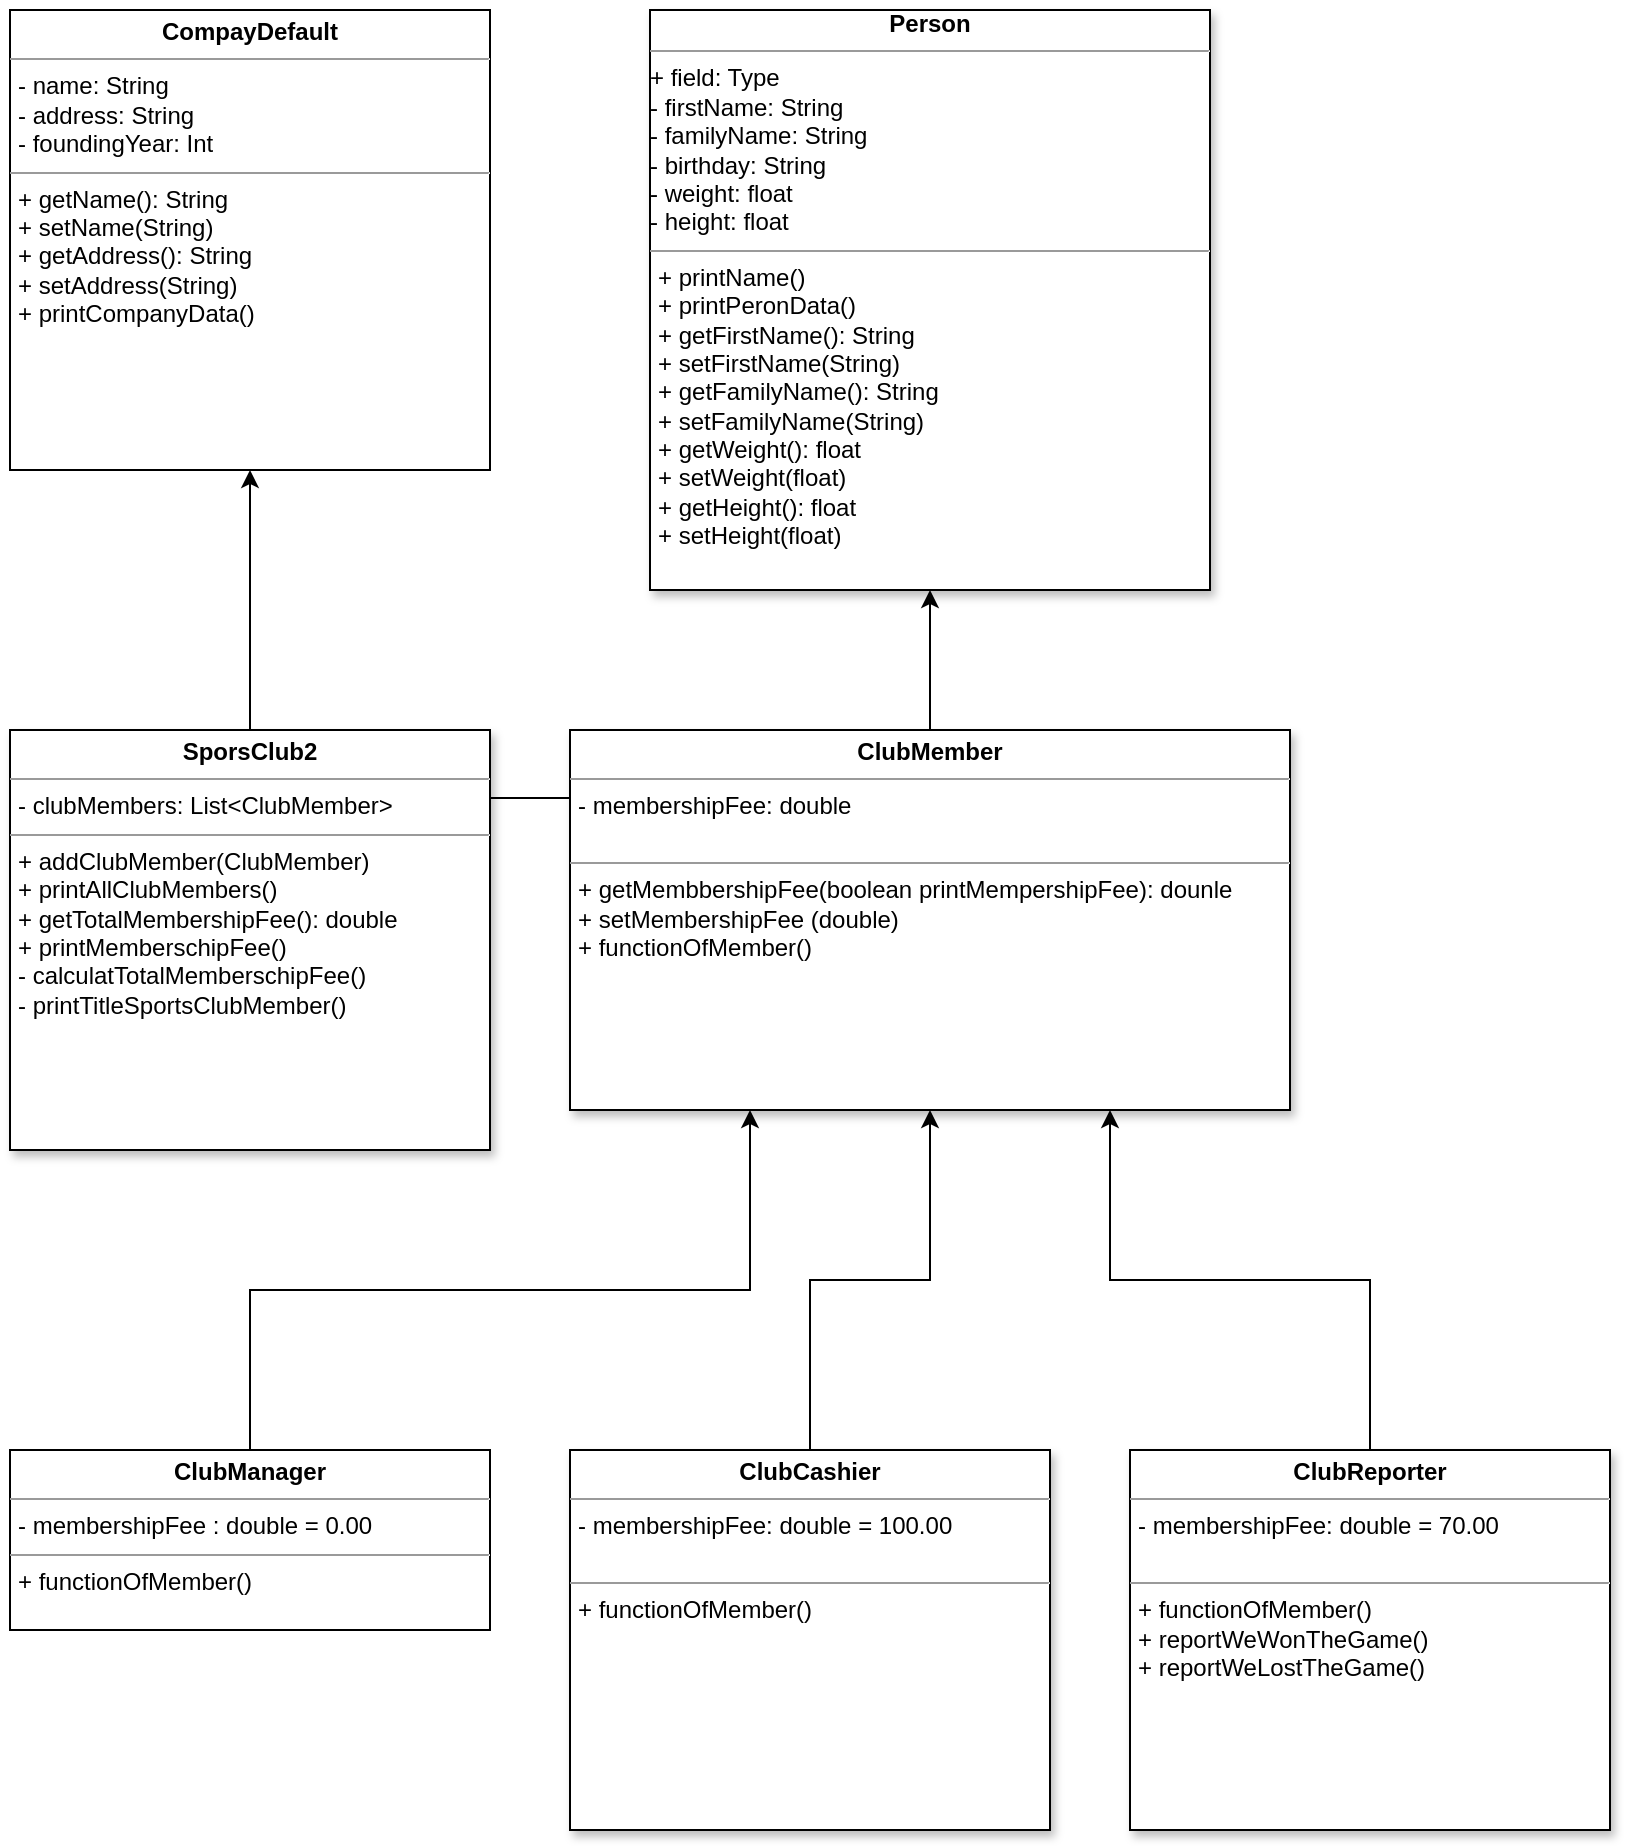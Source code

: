 <mxfile version="12.9.13" type="device"><diagram name="Page-1" id="c4acf3e9-155e-7222-9cf6-157b1a14988f"><mxGraphModel dx="2076" dy="1214" grid="1" gridSize="10" guides="1" tooltips="1" connect="1" arrows="1" fold="1" page="1" pageScale="1" pageWidth="850" pageHeight="1100" background="#ffffff" math="0" shadow="0"><root><mxCell id="0"/><mxCell id="1" parent="0"/><mxCell id="5d2195bd80daf111-19" value="&lt;p style=&quot;margin: 0px ; margin-top: 4px ; text-align: center&quot;&gt;&lt;b&gt;CompayDefault&lt;/b&gt;&lt;/p&gt;&lt;hr size=&quot;1&quot;&gt;&lt;p style=&quot;margin: 0px ; margin-left: 4px&quot;&gt;- name: String&lt;br&gt;- address: String&lt;/p&gt;&lt;p style=&quot;margin: 0px ; margin-left: 4px&quot;&gt;- foundingYear: Int&lt;/p&gt;&lt;hr size=&quot;1&quot;&gt;&lt;p style=&quot;margin: 0px ; margin-left: 4px&quot;&gt;+ getName(): String&lt;br&gt;+ setName(String)&lt;/p&gt;&lt;p style=&quot;margin: 0px ; margin-left: 4px&quot;&gt;+ getAddress(): String&lt;/p&gt;&lt;p style=&quot;margin: 0px ; margin-left: 4px&quot;&gt;+ setAddress(String)&lt;/p&gt;&lt;p style=&quot;margin: 0px ; margin-left: 4px&quot;&gt;+ printCompanyData()&lt;/p&gt;" style="verticalAlign=top;align=left;overflow=fill;fontSize=12;fontFamily=Helvetica;html=1;rounded=0;shadow=0;comic=0;labelBackgroundColor=none;strokeWidth=1" parent="1" vertex="1"><mxGeometry x="40" y="40" width="240" height="230" as="geometry"/></mxCell><mxCell id="MdGmRnlIeWeF7lDi09_X-28" value="" style="edgeStyle=orthogonalEdgeStyle;rounded=0;orthogonalLoop=1;jettySize=auto;html=1;entryX=0.5;entryY=1;entryDx=0;entryDy=0;" parent="1" source="MdGmRnlIeWeF7lDi09_X-25" target="5d2195bd80daf111-19" edge="1"><mxGeometry relative="1" as="geometry"><mxPoint x="320" y="227" as="targetPoint"/></mxGeometry></mxCell><mxCell id="MdGmRnlIeWeF7lDi09_X-25" value="&lt;p style=&quot;margin: 0px ; margin-top: 4px ; text-align: center&quot;&gt;&lt;b&gt;SporsClub2&lt;/b&gt;&lt;/p&gt;&lt;hr size=&quot;1&quot;&gt;&lt;p style=&quot;margin: 0px ; margin-left: 4px&quot;&gt;- clubMembers: List&amp;lt;ClubMember&amp;gt;&lt;/p&gt;&lt;hr size=&quot;1&quot;&gt;&lt;p style=&quot;margin: 0px ; margin-left: 4px&quot;&gt;+ addClubMember(ClubMember)&lt;/p&gt;&lt;p style=&quot;margin: 0px ; margin-left: 4px&quot;&gt;+ printAllClubMembers()&lt;/p&gt;&lt;p style=&quot;margin: 0px ; margin-left: 4px&quot;&gt;+ getTotalMembershipFee(): double&lt;/p&gt;&lt;p style=&quot;margin: 0px ; margin-left: 4px&quot;&gt;+ printMemberschipFee()&lt;/p&gt;&lt;p style=&quot;margin: 0px ; margin-left: 4px&quot;&gt;- calculatTotalMemberschipFee()&lt;/p&gt;&lt;p style=&quot;margin: 0px ; margin-left: 4px&quot;&gt;- printTitleSportsClubMember()&lt;/p&gt;" style="verticalAlign=top;align=left;overflow=fill;fontSize=12;fontFamily=Helvetica;html=1;shadow=1;" parent="1" vertex="1"><mxGeometry x="40" y="400" width="240" height="210" as="geometry"/></mxCell><mxCell id="MdGmRnlIeWeF7lDi09_X-29" value="&lt;div style=&quot;text-align: center&quot;&gt;&lt;b&gt;Person&lt;/b&gt;&lt;/div&gt;&lt;hr size=&quot;1&quot;&gt;&lt;span&gt;&lt;div&gt;&lt;span&gt;+ field: Type&lt;/span&gt;&lt;/div&gt;&lt;/span&gt;&lt;blockquote style=&quot;margin: 0 0 0 40px ; border: none ; padding: 0px&quot;&gt;&lt;/blockquote&gt;&lt;span&gt;&lt;div&gt;&lt;span&gt;- firstName: String&amp;nbsp;&lt;/span&gt;&lt;/div&gt;&lt;/span&gt;&lt;blockquote style=&quot;margin: 0 0 0 40px ; border: none ; padding: 0px&quot;&gt;&lt;/blockquote&gt;&lt;span&gt;&lt;div&gt;&lt;span&gt;- &lt;/span&gt;&lt;span&gt;familyName:&amp;nbsp;&lt;/span&gt;&lt;span&gt;String&amp;nbsp;&lt;/span&gt;&lt;/div&gt;&lt;/span&gt;&lt;span&gt;&lt;div&gt;&lt;span&gt;- &lt;/span&gt;&lt;span&gt;birthday: &lt;/span&gt;&lt;span&gt;String&amp;nbsp;&lt;/span&gt;&lt;/div&gt;&lt;/span&gt;&lt;span&gt;&lt;div&gt;&lt;span&gt;- &lt;/span&gt;&lt;span&gt;weight: float&amp;nbsp;&lt;/span&gt;&lt;/div&gt;&lt;/span&gt;&lt;span&gt;&lt;div&gt;&lt;span&gt;- &lt;/span&gt;&lt;span&gt;height: float&amp;nbsp;&lt;/span&gt;&lt;/div&gt;&lt;/span&gt;&lt;hr size=&quot;1&quot;&gt;&lt;p style=&quot;margin: 0px ; margin-left: 4px&quot;&gt;+ printName()&lt;/p&gt;&lt;p style=&quot;margin: 0px ; margin-left: 4px&quot;&gt;+ printPeronData()&lt;/p&gt;&lt;p style=&quot;margin: 0px ; margin-left: 4px&quot;&gt;+ getFirstName(): String&lt;/p&gt;&lt;p style=&quot;margin: 0px ; margin-left: 4px&quot;&gt;+ setFirstName(String)&lt;/p&gt;&lt;p style=&quot;margin: 0px ; margin-left: 4px&quot;&gt;+ getFamilyName(): String&lt;/p&gt;&lt;p style=&quot;margin: 0px ; margin-left: 4px&quot;&gt;+ setFamilyName(String)&lt;/p&gt;&lt;p style=&quot;margin: 0px ; margin-left: 4px&quot;&gt;+ getWeight(): float&lt;/p&gt;&lt;p style=&quot;margin: 0px ; margin-left: 4px&quot;&gt;+ setWeight(float)&lt;/p&gt;&lt;p style=&quot;margin: 0px ; margin-left: 4px&quot;&gt;+ getHeight(): float&lt;/p&gt;&lt;p style=&quot;margin: 0px ; margin-left: 4px&quot;&gt;+ setHeight(float)&lt;/p&gt;&lt;p style=&quot;margin: 0px ; margin-left: 4px&quot;&gt;&lt;br&gt;&lt;/p&gt;" style="verticalAlign=top;align=left;overflow=fill;fontSize=12;fontFamily=Helvetica;html=1;shadow=1;" parent="1" vertex="1"><mxGeometry x="360" y="40" width="280" height="290" as="geometry"/></mxCell><mxCell id="MdGmRnlIeWeF7lDi09_X-31" value="" style="edgeStyle=orthogonalEdgeStyle;rounded=0;orthogonalLoop=1;jettySize=auto;html=1;" parent="1" source="MdGmRnlIeWeF7lDi09_X-30" target="MdGmRnlIeWeF7lDi09_X-29" edge="1"><mxGeometry relative="1" as="geometry"/></mxCell><mxCell id="pxdg0HUvLXWX6pInmDRh-5" value="" style="edgeStyle=orthogonalEdgeStyle;rounded=0;orthogonalLoop=1;jettySize=auto;html=1;startArrow=classic;startFill=1;endArrow=none;endFill=0;" parent="1" source="MdGmRnlIeWeF7lDi09_X-30" target="pxdg0HUvLXWX6pInmDRh-4" edge="1"><mxGeometry relative="1" as="geometry"/></mxCell><mxCell id="MdGmRnlIeWeF7lDi09_X-30" value="&lt;p style=&quot;margin: 0px ; margin-top: 4px ; text-align: center&quot;&gt;&lt;b&gt;ClubMember&lt;/b&gt;&lt;/p&gt;&lt;hr size=&quot;1&quot;&gt;&lt;p style=&quot;margin: 0px ; margin-left: 4px&quot;&gt;-&amp;nbsp;membershipFee: double&amp;nbsp;&lt;/p&gt;&lt;br&gt;&lt;hr size=&quot;1&quot;&gt;&lt;p style=&quot;margin: 0px ; margin-left: 4px&quot;&gt;+ getMembbershipFee(boolean printMempershipFee): dounle&lt;/p&gt;&lt;p style=&quot;margin: 0px ; margin-left: 4px&quot;&gt;+ setMembershipFee (double)&lt;/p&gt;&lt;p style=&quot;margin: 0px ; margin-left: 4px&quot;&gt;+ functionOfMember()&lt;/p&gt;&lt;p style=&quot;margin: 0px ; margin-left: 4px&quot;&gt;&lt;br&gt;&lt;/p&gt;&lt;p style=&quot;margin: 0px ; margin-left: 4px&quot;&gt;&lt;br&gt;&lt;/p&gt;" style="verticalAlign=top;align=left;overflow=fill;fontSize=12;fontFamily=Helvetica;html=1;shadow=1;" parent="1" vertex="1"><mxGeometry x="320" y="400" width="360" height="190" as="geometry"/></mxCell><mxCell id="pxdg0HUvLXWX6pInmDRh-4" value="&lt;p style=&quot;margin: 0px ; margin-top: 4px ; text-align: center&quot;&gt;&lt;b&gt;ClubCashier&lt;/b&gt;&lt;/p&gt;&lt;hr size=&quot;1&quot;&gt;&lt;p style=&quot;margin: 0px ; margin-left: 4px&quot;&gt;-&amp;nbsp;membershipFee: double = 100.00&lt;/p&gt;&lt;br&gt;&lt;hr size=&quot;1&quot;&gt;&lt;p style=&quot;margin: 0px ; margin-left: 4px&quot;&gt;&lt;span&gt;+ functionOfMember()&lt;/span&gt;&lt;/p&gt;&lt;p style=&quot;margin: 0px ; margin-left: 4px&quot;&gt;&lt;br&gt;&lt;/p&gt;&lt;p style=&quot;margin: 0px ; margin-left: 4px&quot;&gt;&lt;br&gt;&lt;/p&gt;" style="verticalAlign=top;align=left;overflow=fill;fontSize=12;fontFamily=Helvetica;html=1;shadow=1;" parent="1" vertex="1"><mxGeometry x="320" y="760" width="240" height="190" as="geometry"/></mxCell><mxCell id="pxdg0HUvLXWX6pInmDRh-3" value="" style="edgeStyle=orthogonalEdgeStyle;rounded=0;orthogonalLoop=1;jettySize=auto;html=1;entryX=0.25;entryY=1;entryDx=0;entryDy=0;" parent="1" source="pxdg0HUvLXWX6pInmDRh-1" target="MdGmRnlIeWeF7lDi09_X-30" edge="1"><mxGeometry relative="1" as="geometry"><mxPoint x="220" y="600" as="targetPoint"/><Array as="points"><mxPoint x="160" y="680"/><mxPoint x="410" y="680"/></Array></mxGeometry></mxCell><mxCell id="pxdg0HUvLXWX6pInmDRh-1" value="&lt;p style=&quot;margin: 0px ; margin-top: 4px ; text-align: center&quot;&gt;&lt;b&gt;ClubManager&lt;/b&gt;&lt;/p&gt;&lt;hr size=&quot;1&quot;&gt;&lt;p style=&quot;margin: 0px ; margin-left: 4px&quot;&gt;- membershipFee : double = 0.00&lt;/p&gt;&lt;hr size=&quot;1&quot;&gt;&lt;p style=&quot;margin: 0px ; margin-left: 4px&quot;&gt;+ functionOfMember()&lt;/p&gt;" style="verticalAlign=top;align=left;overflow=fill;fontSize=12;fontFamily=Helvetica;html=1;" parent="1" vertex="1"><mxGeometry x="40" y="760" width="240" height="90" as="geometry"/></mxCell><mxCell id="pxdg0HUvLXWX6pInmDRh-9" style="edgeStyle=orthogonalEdgeStyle;rounded=0;orthogonalLoop=1;jettySize=auto;html=1;entryX=0.75;entryY=1;entryDx=0;entryDy=0;startArrow=none;startFill=0;endArrow=classic;endFill=1;exitX=0.5;exitY=0;exitDx=0;exitDy=0;" parent="1" source="pxdg0HUvLXWX6pInmDRh-6" target="MdGmRnlIeWeF7lDi09_X-30" edge="1"><mxGeometry relative="1" as="geometry"/></mxCell><mxCell id="pxdg0HUvLXWX6pInmDRh-6" value="&lt;p style=&quot;margin: 0px ; margin-top: 4px ; text-align: center&quot;&gt;&lt;b&gt;ClubReporter&lt;/b&gt;&lt;/p&gt;&lt;hr size=&quot;1&quot;&gt;&lt;p style=&quot;margin: 0px ; margin-left: 4px&quot;&gt;-&amp;nbsp;membershipFee: double = 70.00&lt;/p&gt;&lt;br&gt;&lt;hr size=&quot;1&quot;&gt;&lt;p style=&quot;margin: 0px ; margin-left: 4px&quot;&gt;&lt;span&gt;+ functionOfMember()&lt;/span&gt;&lt;br&gt;&lt;/p&gt;&lt;p style=&quot;margin: 0px ; margin-left: 4px&quot;&gt;&lt;span&gt;+ reportWeWonTheGame()&lt;/span&gt;&lt;/p&gt;&lt;p style=&quot;margin: 0px ; margin-left: 4px&quot;&gt;&lt;span&gt;+ reportWeLostTheGame()&lt;/span&gt;&lt;/p&gt;&lt;p style=&quot;margin: 0px ; margin-left: 4px&quot;&gt;&lt;br&gt;&lt;/p&gt;&lt;p style=&quot;margin: 0px ; margin-left: 4px&quot;&gt;&lt;br&gt;&lt;/p&gt;" style="verticalAlign=top;align=left;overflow=fill;fontSize=12;fontFamily=Helvetica;html=1;shadow=1;" parent="1" vertex="1"><mxGeometry x="600" y="760" width="240" height="190" as="geometry"/></mxCell><mxCell id="pxdg0HUvLXWX6pInmDRh-11" value="" style="endArrow=none;endFill=0;html=1;edgeStyle=orthogonalEdgeStyle;align=left;verticalAlign=top;exitX=1;exitY=0.162;exitDx=0;exitDy=0;exitPerimeter=0;entryX=0;entryY=0.179;entryDx=0;entryDy=0;entryPerimeter=0;" parent="1" source="MdGmRnlIeWeF7lDi09_X-25" target="MdGmRnlIeWeF7lDi09_X-30" edge="1"><mxGeometry x="-1" relative="1" as="geometry"><mxPoint x="350" y="400" as="sourcePoint"/><mxPoint x="510" y="400" as="targetPoint"/></mxGeometry></mxCell></root></mxGraphModel></diagram></mxfile>